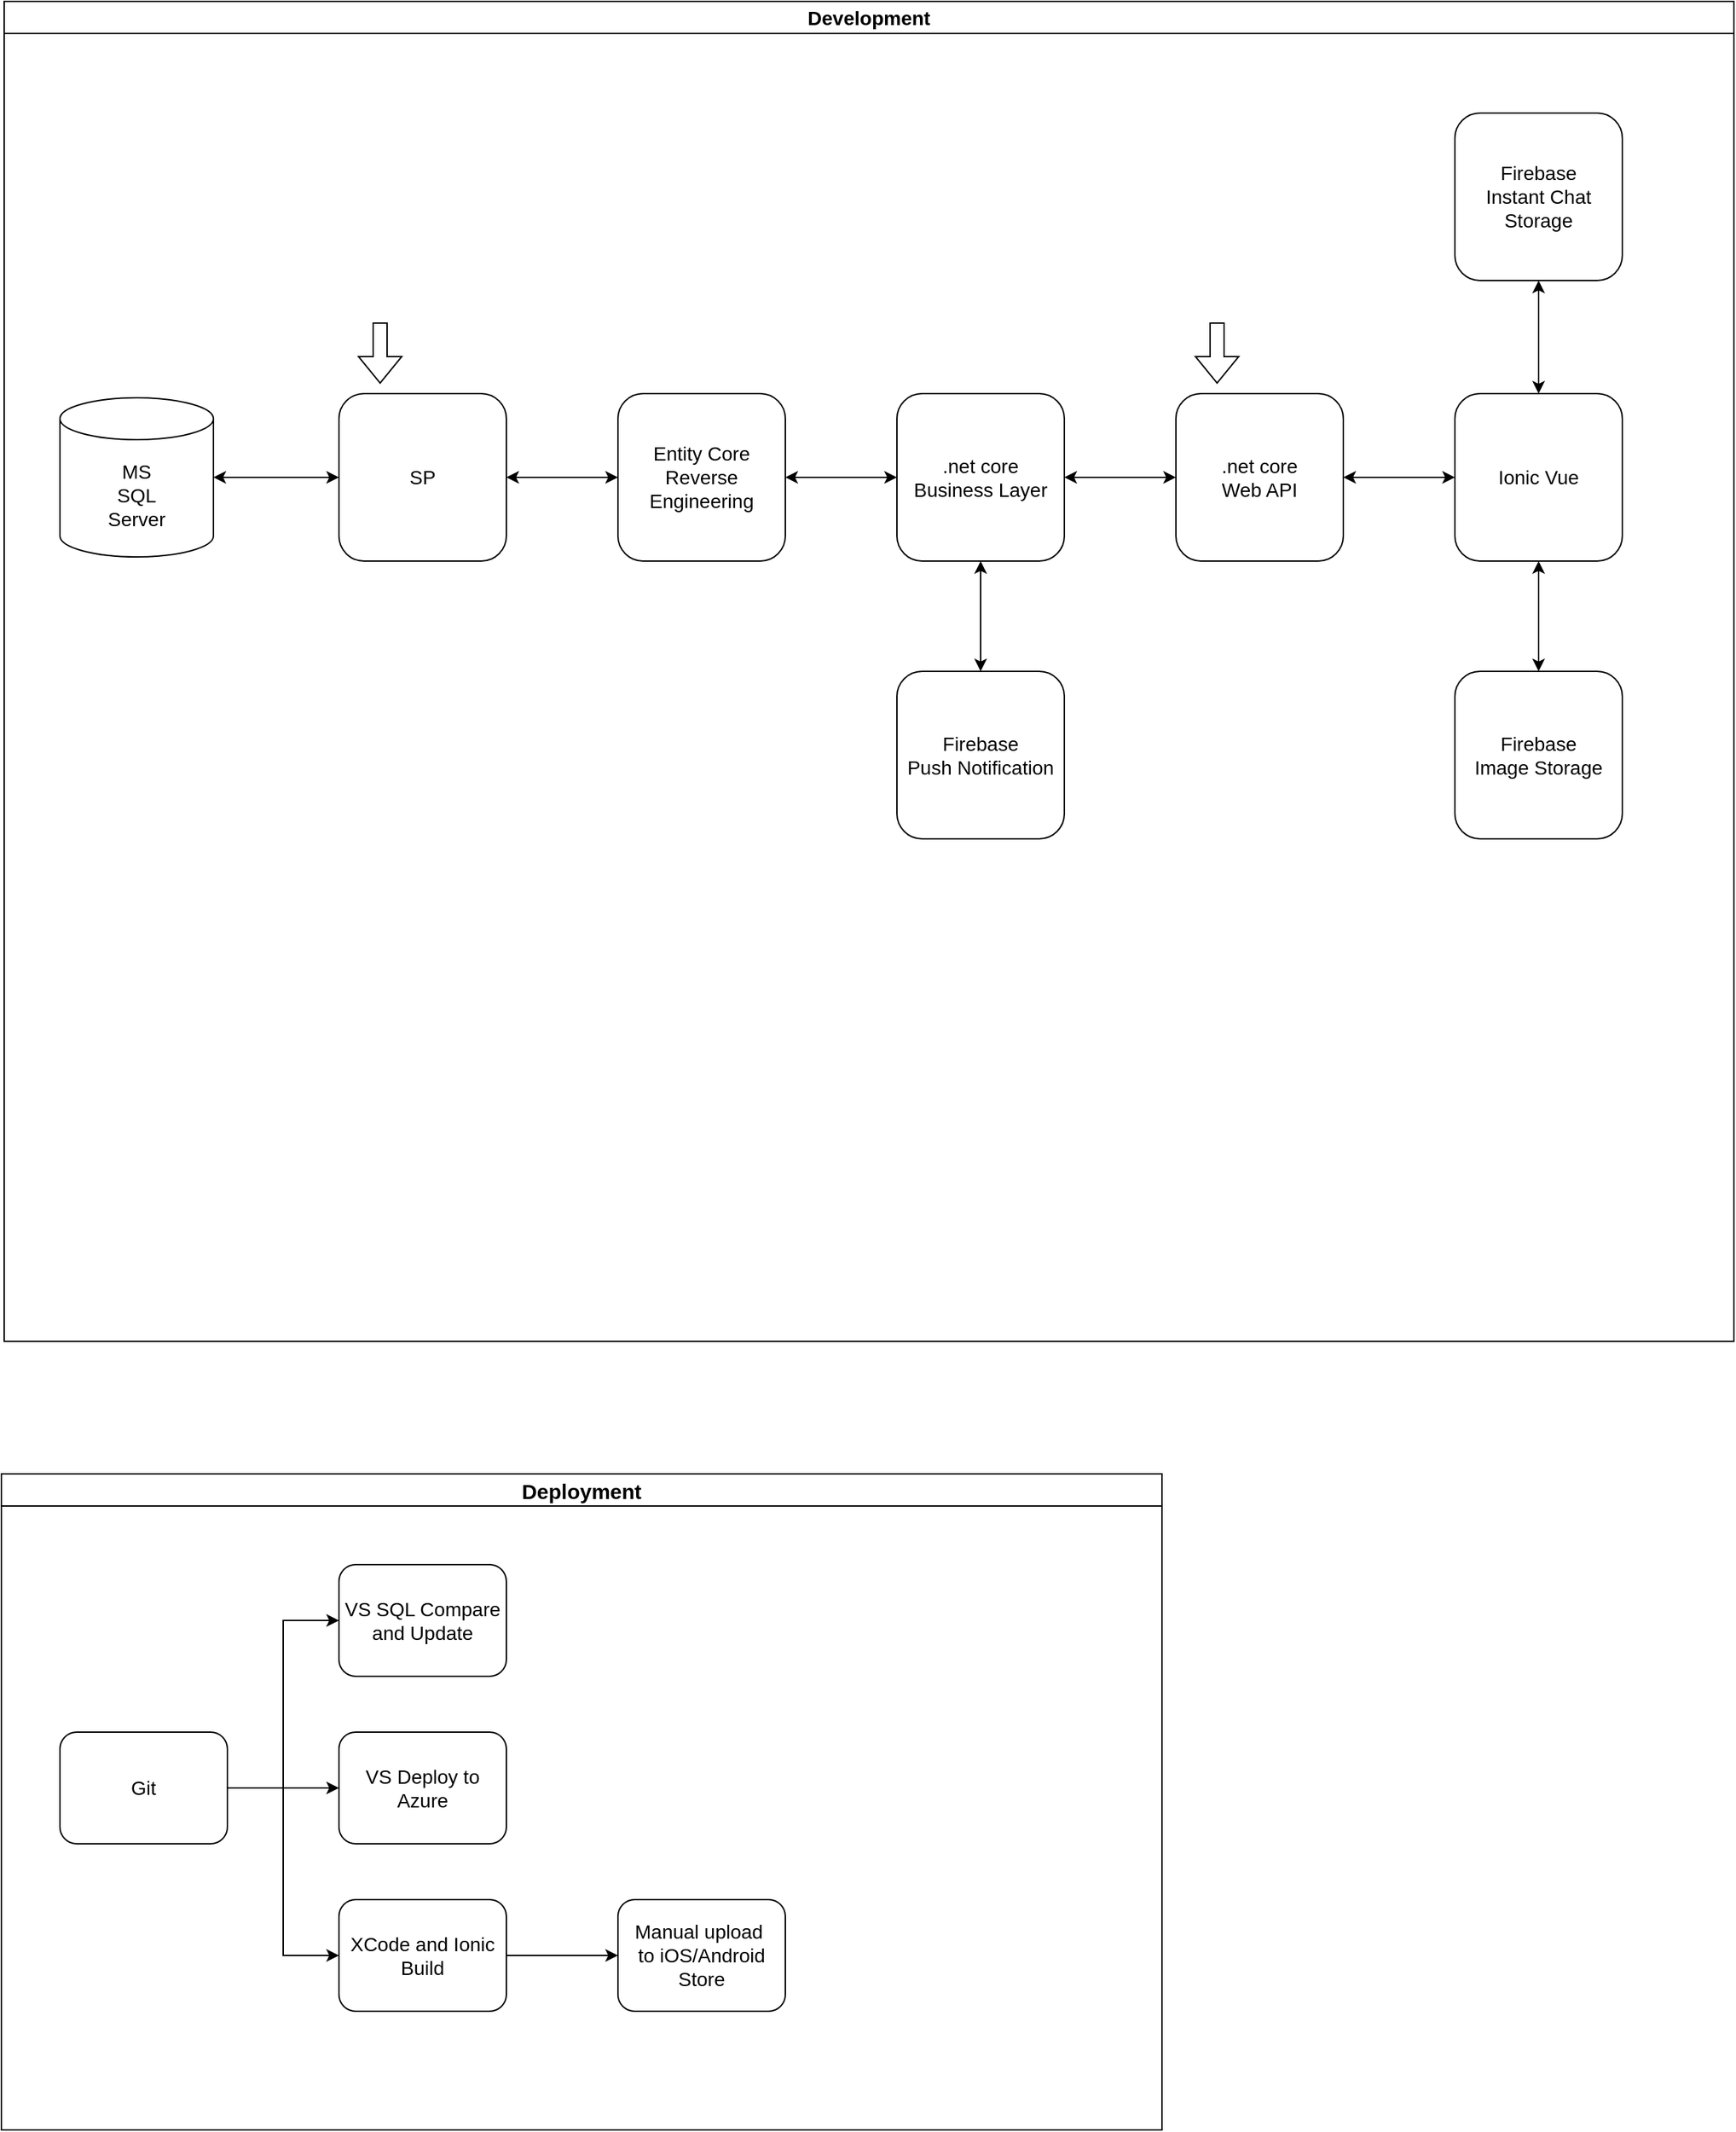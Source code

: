 <mxfile version="24.2.0" type="github">
  <diagram name="Page-1" id="j61_uvuA5mhlUaekp-A-">
    <mxGraphModel dx="1604" dy="1680" grid="1" gridSize="10" guides="1" tooltips="1" connect="1" arrows="1" fold="1" page="0" pageScale="1" pageWidth="1169" pageHeight="827" math="0" shadow="0">
      <root>
        <mxCell id="0" />
        <mxCell id="1" parent="0" />
        <mxCell id="FDvMgwmWF5J1FEB1xtWy-5" value="&lt;font style=&quot;font-size: 15px;&quot;&gt;Deployment&lt;/font&gt;" style="swimlane;whiteSpace=wrap;html=1;startSize=23;" vertex="1" parent="1">
          <mxGeometry x="-42" y="575" width="832" height="470" as="geometry" />
        </mxCell>
        <mxCell id="PULhjpiJuWciOLIZC8_w-18" value="Git" style="rounded=1;whiteSpace=wrap;html=1;fontSize=14;" parent="FDvMgwmWF5J1FEB1xtWy-5" vertex="1">
          <mxGeometry x="42" y="185" width="120" height="80" as="geometry" />
        </mxCell>
        <mxCell id="PULhjpiJuWciOLIZC8_w-19" value="VS SQL Compare and Update" style="rounded=1;whiteSpace=wrap;html=1;fontSize=14;" parent="FDvMgwmWF5J1FEB1xtWy-5" vertex="1">
          <mxGeometry x="242" y="65" width="120" height="80" as="geometry" />
        </mxCell>
        <mxCell id="PULhjpiJuWciOLIZC8_w-20" value="VS Deploy to Azure" style="rounded=1;whiteSpace=wrap;html=1;fontSize=14;" parent="FDvMgwmWF5J1FEB1xtWy-5" vertex="1">
          <mxGeometry x="242" y="185" width="120" height="80" as="geometry" />
        </mxCell>
        <mxCell id="PULhjpiJuWciOLIZC8_w-21" value="XCode and Ionic Build" style="rounded=1;whiteSpace=wrap;html=1;fontSize=14;" parent="FDvMgwmWF5J1FEB1xtWy-5" vertex="1">
          <mxGeometry x="242" y="305" width="120" height="80" as="geometry" />
        </mxCell>
        <mxCell id="PULhjpiJuWciOLIZC8_w-22" value="Manual upload&amp;nbsp;&lt;div style=&quot;font-size: 14px;&quot;&gt;to iOS/Android Store&lt;/div&gt;" style="rounded=1;whiteSpace=wrap;html=1;fontSize=14;" parent="FDvMgwmWF5J1FEB1xtWy-5" vertex="1">
          <mxGeometry x="442" y="305" width="120" height="80" as="geometry" />
        </mxCell>
        <mxCell id="FDvMgwmWF5J1FEB1xtWy-1" style="edgeStyle=orthogonalEdgeStyle;rounded=0;orthogonalLoop=1;jettySize=auto;html=1;exitX=1;exitY=0.5;exitDx=0;exitDy=0;entryX=0;entryY=0.5;entryDx=0;entryDy=0;" edge="1" parent="FDvMgwmWF5J1FEB1xtWy-5" source="PULhjpiJuWciOLIZC8_w-18" target="PULhjpiJuWciOLIZC8_w-19">
          <mxGeometry relative="1" as="geometry" />
        </mxCell>
        <mxCell id="FDvMgwmWF5J1FEB1xtWy-2" style="edgeStyle=orthogonalEdgeStyle;rounded=0;orthogonalLoop=1;jettySize=auto;html=1;exitX=1;exitY=0.5;exitDx=0;exitDy=0;entryX=0;entryY=0.5;entryDx=0;entryDy=0;" edge="1" parent="FDvMgwmWF5J1FEB1xtWy-5" source="PULhjpiJuWciOLIZC8_w-18" target="PULhjpiJuWciOLIZC8_w-20">
          <mxGeometry relative="1" as="geometry" />
        </mxCell>
        <mxCell id="FDvMgwmWF5J1FEB1xtWy-3" style="edgeStyle=orthogonalEdgeStyle;rounded=0;orthogonalLoop=1;jettySize=auto;html=1;exitX=1;exitY=0.5;exitDx=0;exitDy=0;entryX=0;entryY=0.5;entryDx=0;entryDy=0;" edge="1" parent="FDvMgwmWF5J1FEB1xtWy-5" source="PULhjpiJuWciOLIZC8_w-18" target="PULhjpiJuWciOLIZC8_w-21">
          <mxGeometry relative="1" as="geometry" />
        </mxCell>
        <mxCell id="FDvMgwmWF5J1FEB1xtWy-4" style="edgeStyle=orthogonalEdgeStyle;rounded=0;orthogonalLoop=1;jettySize=auto;html=1;exitX=1;exitY=0.5;exitDx=0;exitDy=0;entryX=0;entryY=0.5;entryDx=0;entryDy=0;" edge="1" parent="FDvMgwmWF5J1FEB1xtWy-5" source="PULhjpiJuWciOLIZC8_w-21" target="PULhjpiJuWciOLIZC8_w-22">
          <mxGeometry relative="1" as="geometry" />
        </mxCell>
        <mxCell id="FDvMgwmWF5J1FEB1xtWy-6" value="Development" style="swimlane;whiteSpace=wrap;html=1;startSize=23;fontSize=14;" vertex="1" parent="1">
          <mxGeometry x="-40" y="-480" width="1240" height="960" as="geometry" />
        </mxCell>
        <mxCell id="FDvMgwmWF5J1FEB1xtWy-8" style="edgeStyle=orthogonalEdgeStyle;rounded=0;orthogonalLoop=1;jettySize=auto;html=1;exitX=1;exitY=0.5;exitDx=0;exitDy=0;exitPerimeter=0;entryX=0;entryY=0.5;entryDx=0;entryDy=0;startArrow=classic;startFill=1;" edge="1" parent="FDvMgwmWF5J1FEB1xtWy-6" source="PULhjpiJuWciOLIZC8_w-2" target="PULhjpiJuWciOLIZC8_w-3">
          <mxGeometry relative="1" as="geometry" />
        </mxCell>
        <mxCell id="PULhjpiJuWciOLIZC8_w-2" value="&lt;font style=&quot;font-size: 14px;&quot;&gt;MS&lt;/font&gt;&lt;div style=&quot;font-size: 14px;&quot;&gt;&lt;font style=&quot;font-size: 14px;&quot;&gt;SQL&lt;/font&gt;&lt;/div&gt;&lt;div style=&quot;font-size: 14px;&quot;&gt;&lt;font style=&quot;font-size: 14px;&quot;&gt;Server&lt;/font&gt;&lt;/div&gt;" style="shape=cylinder3;whiteSpace=wrap;html=1;boundedLbl=1;backgroundOutline=1;size=15;" parent="FDvMgwmWF5J1FEB1xtWy-6" vertex="1">
          <mxGeometry x="40" y="284" width="110" height="114" as="geometry" />
        </mxCell>
        <mxCell id="FDvMgwmWF5J1FEB1xtWy-9" style="edgeStyle=orthogonalEdgeStyle;rounded=0;orthogonalLoop=1;jettySize=auto;html=1;exitX=1;exitY=0.5;exitDx=0;exitDy=0;entryX=0;entryY=0.5;entryDx=0;entryDy=0;startArrow=classic;startFill=1;" edge="1" parent="FDvMgwmWF5J1FEB1xtWy-6" source="PULhjpiJuWciOLIZC8_w-3" target="PULhjpiJuWciOLIZC8_w-5">
          <mxGeometry relative="1" as="geometry" />
        </mxCell>
        <mxCell id="PULhjpiJuWciOLIZC8_w-3" value="SP" style="rounded=1;whiteSpace=wrap;html=1;fontSize=14;" parent="FDvMgwmWF5J1FEB1xtWy-6" vertex="1">
          <mxGeometry x="240" y="281" width="120" height="120" as="geometry" />
        </mxCell>
        <mxCell id="FDvMgwmWF5J1FEB1xtWy-12" style="edgeStyle=orthogonalEdgeStyle;rounded=0;orthogonalLoop=1;jettySize=auto;html=1;exitX=1;exitY=0.5;exitDx=0;exitDy=0;entryX=0;entryY=0.5;entryDx=0;entryDy=0;startArrow=classic;startFill=1;" edge="1" parent="FDvMgwmWF5J1FEB1xtWy-6" source="PULhjpiJuWciOLIZC8_w-4" target="PULhjpiJuWciOLIZC8_w-7">
          <mxGeometry relative="1" as="geometry" />
        </mxCell>
        <mxCell id="PULhjpiJuWciOLIZC8_w-4" value=".net core&lt;div style=&quot;font-size: 14px;&quot;&gt;Web API&lt;/div&gt;" style="rounded=1;whiteSpace=wrap;html=1;fontSize=14;" parent="FDvMgwmWF5J1FEB1xtWy-6" vertex="1">
          <mxGeometry x="840" y="281" width="120" height="120" as="geometry" />
        </mxCell>
        <mxCell id="FDvMgwmWF5J1FEB1xtWy-10" style="edgeStyle=orthogonalEdgeStyle;rounded=0;orthogonalLoop=1;jettySize=auto;html=1;exitX=1;exitY=0.5;exitDx=0;exitDy=0;entryX=0;entryY=0.5;entryDx=0;entryDy=0;startArrow=classic;startFill=1;" edge="1" parent="FDvMgwmWF5J1FEB1xtWy-6" source="PULhjpiJuWciOLIZC8_w-5" target="PULhjpiJuWciOLIZC8_w-6">
          <mxGeometry relative="1" as="geometry" />
        </mxCell>
        <mxCell id="PULhjpiJuWciOLIZC8_w-5" value="Entity Core&lt;div style=&quot;font-size: 14px;&quot;&gt;Reverse Engineering&lt;/div&gt;" style="rounded=1;whiteSpace=wrap;html=1;fontSize=14;" parent="FDvMgwmWF5J1FEB1xtWy-6" vertex="1">
          <mxGeometry x="440" y="281" width="120" height="120" as="geometry" />
        </mxCell>
        <mxCell id="FDvMgwmWF5J1FEB1xtWy-11" style="edgeStyle=orthogonalEdgeStyle;rounded=0;orthogonalLoop=1;jettySize=auto;html=1;exitX=1;exitY=0.5;exitDx=0;exitDy=0;entryX=0;entryY=0.5;entryDx=0;entryDy=0;startArrow=classic;startFill=1;" edge="1" parent="FDvMgwmWF5J1FEB1xtWy-6" source="PULhjpiJuWciOLIZC8_w-6" target="PULhjpiJuWciOLIZC8_w-4">
          <mxGeometry relative="1" as="geometry" />
        </mxCell>
        <mxCell id="FDvMgwmWF5J1FEB1xtWy-14" style="edgeStyle=orthogonalEdgeStyle;rounded=0;orthogonalLoop=1;jettySize=auto;html=1;exitX=0.5;exitY=1;exitDx=0;exitDy=0;entryX=0.5;entryY=0;entryDx=0;entryDy=0;startArrow=classic;startFill=1;" edge="1" parent="FDvMgwmWF5J1FEB1xtWy-6" source="PULhjpiJuWciOLIZC8_w-6" target="FDvMgwmWF5J1FEB1xtWy-13">
          <mxGeometry relative="1" as="geometry" />
        </mxCell>
        <mxCell id="PULhjpiJuWciOLIZC8_w-6" value=".net core&lt;div style=&quot;font-size: 14px;&quot;&gt;Business Layer&lt;/div&gt;" style="rounded=1;whiteSpace=wrap;html=1;fontSize=14;" parent="FDvMgwmWF5J1FEB1xtWy-6" vertex="1">
          <mxGeometry x="640" y="281" width="120" height="120" as="geometry" />
        </mxCell>
        <mxCell id="FDvMgwmWF5J1FEB1xtWy-16" style="edgeStyle=orthogonalEdgeStyle;rounded=0;orthogonalLoop=1;jettySize=auto;html=1;exitX=0.5;exitY=1;exitDx=0;exitDy=0;entryX=0.5;entryY=0;entryDx=0;entryDy=0;startArrow=classic;startFill=1;" edge="1" parent="FDvMgwmWF5J1FEB1xtWy-6" source="PULhjpiJuWciOLIZC8_w-7" target="FDvMgwmWF5J1FEB1xtWy-15">
          <mxGeometry relative="1" as="geometry" />
        </mxCell>
        <mxCell id="FDvMgwmWF5J1FEB1xtWy-18" style="edgeStyle=orthogonalEdgeStyle;rounded=0;orthogonalLoop=1;jettySize=auto;html=1;exitX=0.5;exitY=0;exitDx=0;exitDy=0;entryX=0.5;entryY=1;entryDx=0;entryDy=0;startArrow=classic;startFill=1;" edge="1" parent="FDvMgwmWF5J1FEB1xtWy-6" source="PULhjpiJuWciOLIZC8_w-7" target="FDvMgwmWF5J1FEB1xtWy-17">
          <mxGeometry relative="1" as="geometry" />
        </mxCell>
        <mxCell id="PULhjpiJuWciOLIZC8_w-7" value="Ionic Vue" style="rounded=1;whiteSpace=wrap;html=1;fontSize=14;" parent="FDvMgwmWF5J1FEB1xtWy-6" vertex="1">
          <mxGeometry x="1040" y="281" width="120" height="120" as="geometry" />
        </mxCell>
        <mxCell id="PULhjpiJuWciOLIZC8_w-15" value="" style="shape=flexArrow;endArrow=classic;html=1;rounded=0;" parent="FDvMgwmWF5J1FEB1xtWy-6" edge="1">
          <mxGeometry width="50" height="50" relative="1" as="geometry">
            <mxPoint x="869.5" y="230" as="sourcePoint" />
            <mxPoint x="869.5" y="274" as="targetPoint" />
          </mxGeometry>
        </mxCell>
        <mxCell id="FDvMgwmWF5J1FEB1xtWy-7" value="" style="shape=flexArrow;endArrow=classic;html=1;rounded=0;" edge="1" parent="FDvMgwmWF5J1FEB1xtWy-6">
          <mxGeometry width="50" height="50" relative="1" as="geometry">
            <mxPoint x="269.5" y="230" as="sourcePoint" />
            <mxPoint x="269.5" y="274" as="targetPoint" />
          </mxGeometry>
        </mxCell>
        <mxCell id="FDvMgwmWF5J1FEB1xtWy-13" value="Firebase&lt;div&gt;Push Notification&lt;/div&gt;" style="rounded=1;whiteSpace=wrap;html=1;fontSize=14;" vertex="1" parent="FDvMgwmWF5J1FEB1xtWy-6">
          <mxGeometry x="640" y="480" width="120" height="120" as="geometry" />
        </mxCell>
        <mxCell id="FDvMgwmWF5J1FEB1xtWy-15" value="Firebase&lt;div&gt;Image Storage&lt;/div&gt;" style="rounded=1;whiteSpace=wrap;html=1;fontSize=14;" vertex="1" parent="FDvMgwmWF5J1FEB1xtWy-6">
          <mxGeometry x="1040" y="480" width="120" height="120" as="geometry" />
        </mxCell>
        <mxCell id="FDvMgwmWF5J1FEB1xtWy-17" value="Firebase&lt;div&gt;Instant Chat Storage&lt;/div&gt;" style="rounded=1;whiteSpace=wrap;html=1;fontSize=14;" vertex="1" parent="FDvMgwmWF5J1FEB1xtWy-6">
          <mxGeometry x="1040" y="80" width="120" height="120" as="geometry" />
        </mxCell>
      </root>
    </mxGraphModel>
  </diagram>
</mxfile>
